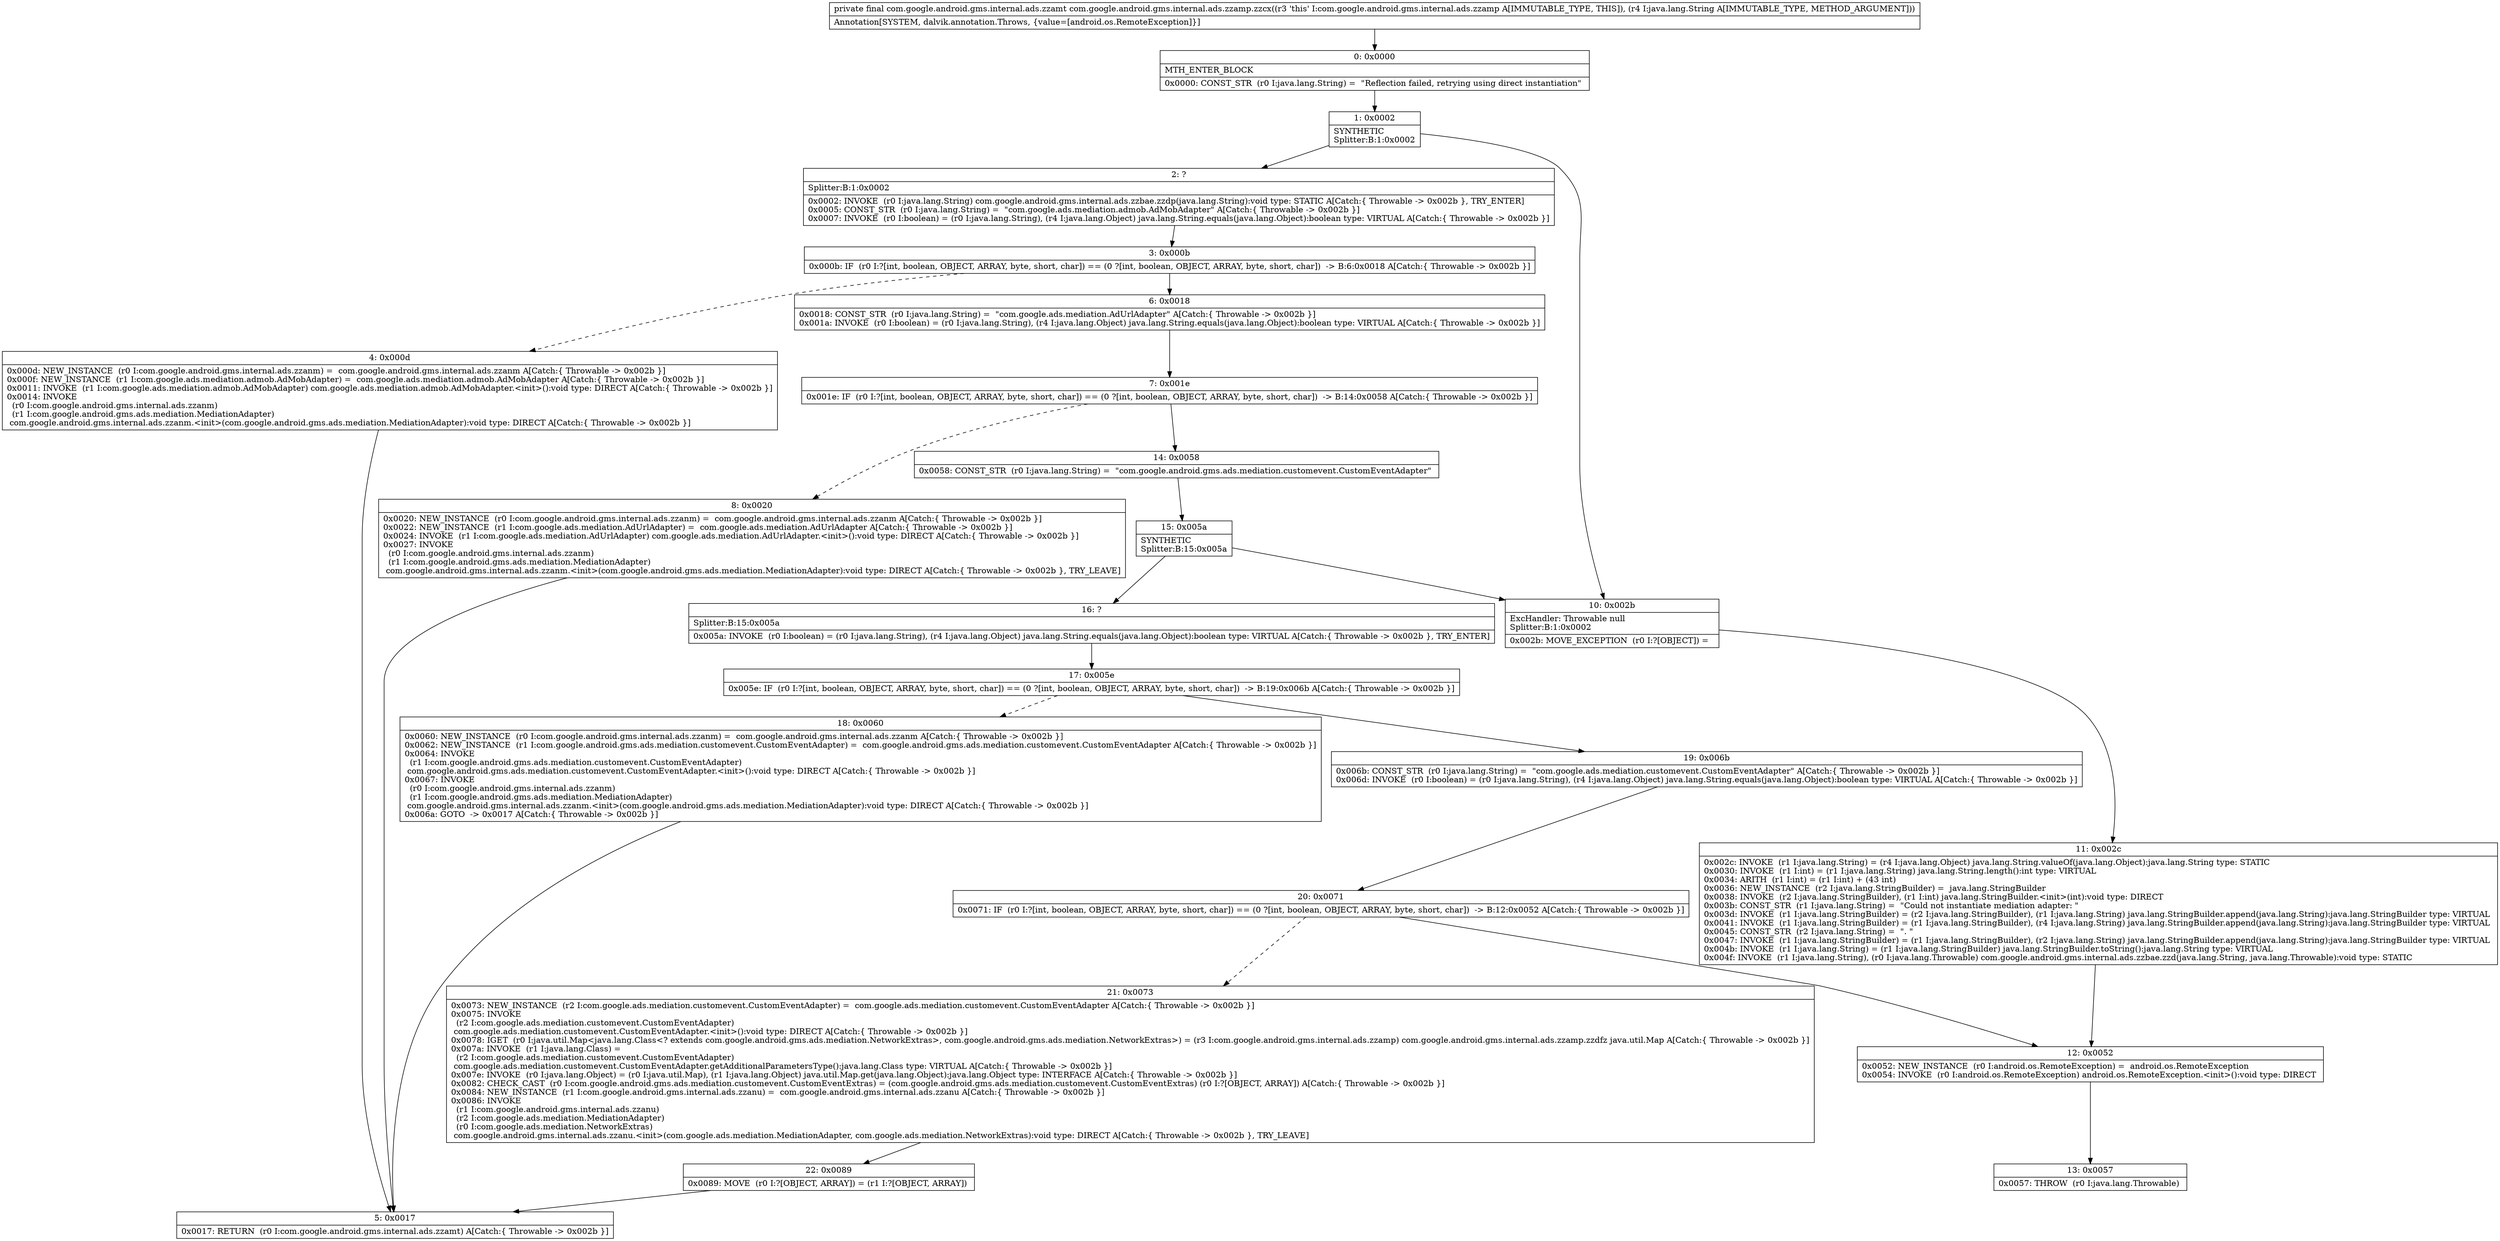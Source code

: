 digraph "CFG forcom.google.android.gms.internal.ads.zzamp.zzcx(Ljava\/lang\/String;)Lcom\/google\/android\/gms\/internal\/ads\/zzamt;" {
Node_0 [shape=record,label="{0\:\ 0x0000|MTH_ENTER_BLOCK\l|0x0000: CONST_STR  (r0 I:java.lang.String) =  \"Reflection failed, retrying using direct instantiation\" \l}"];
Node_1 [shape=record,label="{1\:\ 0x0002|SYNTHETIC\lSplitter:B:1:0x0002\l}"];
Node_2 [shape=record,label="{2\:\ ?|Splitter:B:1:0x0002\l|0x0002: INVOKE  (r0 I:java.lang.String) com.google.android.gms.internal.ads.zzbae.zzdp(java.lang.String):void type: STATIC A[Catch:\{ Throwable \-\> 0x002b \}, TRY_ENTER]\l0x0005: CONST_STR  (r0 I:java.lang.String) =  \"com.google.ads.mediation.admob.AdMobAdapter\" A[Catch:\{ Throwable \-\> 0x002b \}]\l0x0007: INVOKE  (r0 I:boolean) = (r0 I:java.lang.String), (r4 I:java.lang.Object) java.lang.String.equals(java.lang.Object):boolean type: VIRTUAL A[Catch:\{ Throwable \-\> 0x002b \}]\l}"];
Node_3 [shape=record,label="{3\:\ 0x000b|0x000b: IF  (r0 I:?[int, boolean, OBJECT, ARRAY, byte, short, char]) == (0 ?[int, boolean, OBJECT, ARRAY, byte, short, char])  \-\> B:6:0x0018 A[Catch:\{ Throwable \-\> 0x002b \}]\l}"];
Node_4 [shape=record,label="{4\:\ 0x000d|0x000d: NEW_INSTANCE  (r0 I:com.google.android.gms.internal.ads.zzanm) =  com.google.android.gms.internal.ads.zzanm A[Catch:\{ Throwable \-\> 0x002b \}]\l0x000f: NEW_INSTANCE  (r1 I:com.google.ads.mediation.admob.AdMobAdapter) =  com.google.ads.mediation.admob.AdMobAdapter A[Catch:\{ Throwable \-\> 0x002b \}]\l0x0011: INVOKE  (r1 I:com.google.ads.mediation.admob.AdMobAdapter) com.google.ads.mediation.admob.AdMobAdapter.\<init\>():void type: DIRECT A[Catch:\{ Throwable \-\> 0x002b \}]\l0x0014: INVOKE  \l  (r0 I:com.google.android.gms.internal.ads.zzanm)\l  (r1 I:com.google.android.gms.ads.mediation.MediationAdapter)\l com.google.android.gms.internal.ads.zzanm.\<init\>(com.google.android.gms.ads.mediation.MediationAdapter):void type: DIRECT A[Catch:\{ Throwable \-\> 0x002b \}]\l}"];
Node_5 [shape=record,label="{5\:\ 0x0017|0x0017: RETURN  (r0 I:com.google.android.gms.internal.ads.zzamt) A[Catch:\{ Throwable \-\> 0x002b \}]\l}"];
Node_6 [shape=record,label="{6\:\ 0x0018|0x0018: CONST_STR  (r0 I:java.lang.String) =  \"com.google.ads.mediation.AdUrlAdapter\" A[Catch:\{ Throwable \-\> 0x002b \}]\l0x001a: INVOKE  (r0 I:boolean) = (r0 I:java.lang.String), (r4 I:java.lang.Object) java.lang.String.equals(java.lang.Object):boolean type: VIRTUAL A[Catch:\{ Throwable \-\> 0x002b \}]\l}"];
Node_7 [shape=record,label="{7\:\ 0x001e|0x001e: IF  (r0 I:?[int, boolean, OBJECT, ARRAY, byte, short, char]) == (0 ?[int, boolean, OBJECT, ARRAY, byte, short, char])  \-\> B:14:0x0058 A[Catch:\{ Throwable \-\> 0x002b \}]\l}"];
Node_8 [shape=record,label="{8\:\ 0x0020|0x0020: NEW_INSTANCE  (r0 I:com.google.android.gms.internal.ads.zzanm) =  com.google.android.gms.internal.ads.zzanm A[Catch:\{ Throwable \-\> 0x002b \}]\l0x0022: NEW_INSTANCE  (r1 I:com.google.ads.mediation.AdUrlAdapter) =  com.google.ads.mediation.AdUrlAdapter A[Catch:\{ Throwable \-\> 0x002b \}]\l0x0024: INVOKE  (r1 I:com.google.ads.mediation.AdUrlAdapter) com.google.ads.mediation.AdUrlAdapter.\<init\>():void type: DIRECT A[Catch:\{ Throwable \-\> 0x002b \}]\l0x0027: INVOKE  \l  (r0 I:com.google.android.gms.internal.ads.zzanm)\l  (r1 I:com.google.android.gms.ads.mediation.MediationAdapter)\l com.google.android.gms.internal.ads.zzanm.\<init\>(com.google.android.gms.ads.mediation.MediationAdapter):void type: DIRECT A[Catch:\{ Throwable \-\> 0x002b \}, TRY_LEAVE]\l}"];
Node_10 [shape=record,label="{10\:\ 0x002b|ExcHandler: Throwable null\lSplitter:B:1:0x0002\l|0x002b: MOVE_EXCEPTION  (r0 I:?[OBJECT]) =  \l}"];
Node_11 [shape=record,label="{11\:\ 0x002c|0x002c: INVOKE  (r1 I:java.lang.String) = (r4 I:java.lang.Object) java.lang.String.valueOf(java.lang.Object):java.lang.String type: STATIC \l0x0030: INVOKE  (r1 I:int) = (r1 I:java.lang.String) java.lang.String.length():int type: VIRTUAL \l0x0034: ARITH  (r1 I:int) = (r1 I:int) + (43 int) \l0x0036: NEW_INSTANCE  (r2 I:java.lang.StringBuilder) =  java.lang.StringBuilder \l0x0038: INVOKE  (r2 I:java.lang.StringBuilder), (r1 I:int) java.lang.StringBuilder.\<init\>(int):void type: DIRECT \l0x003b: CONST_STR  (r1 I:java.lang.String) =  \"Could not instantiate mediation adapter: \" \l0x003d: INVOKE  (r1 I:java.lang.StringBuilder) = (r2 I:java.lang.StringBuilder), (r1 I:java.lang.String) java.lang.StringBuilder.append(java.lang.String):java.lang.StringBuilder type: VIRTUAL \l0x0041: INVOKE  (r1 I:java.lang.StringBuilder) = (r1 I:java.lang.StringBuilder), (r4 I:java.lang.String) java.lang.StringBuilder.append(java.lang.String):java.lang.StringBuilder type: VIRTUAL \l0x0045: CONST_STR  (r2 I:java.lang.String) =  \". \" \l0x0047: INVOKE  (r1 I:java.lang.StringBuilder) = (r1 I:java.lang.StringBuilder), (r2 I:java.lang.String) java.lang.StringBuilder.append(java.lang.String):java.lang.StringBuilder type: VIRTUAL \l0x004b: INVOKE  (r1 I:java.lang.String) = (r1 I:java.lang.StringBuilder) java.lang.StringBuilder.toString():java.lang.String type: VIRTUAL \l0x004f: INVOKE  (r1 I:java.lang.String), (r0 I:java.lang.Throwable) com.google.android.gms.internal.ads.zzbae.zzd(java.lang.String, java.lang.Throwable):void type: STATIC \l}"];
Node_12 [shape=record,label="{12\:\ 0x0052|0x0052: NEW_INSTANCE  (r0 I:android.os.RemoteException) =  android.os.RemoteException \l0x0054: INVOKE  (r0 I:android.os.RemoteException) android.os.RemoteException.\<init\>():void type: DIRECT \l}"];
Node_13 [shape=record,label="{13\:\ 0x0057|0x0057: THROW  (r0 I:java.lang.Throwable) \l}"];
Node_14 [shape=record,label="{14\:\ 0x0058|0x0058: CONST_STR  (r0 I:java.lang.String) =  \"com.google.android.gms.ads.mediation.customevent.CustomEventAdapter\" \l}"];
Node_15 [shape=record,label="{15\:\ 0x005a|SYNTHETIC\lSplitter:B:15:0x005a\l}"];
Node_16 [shape=record,label="{16\:\ ?|Splitter:B:15:0x005a\l|0x005a: INVOKE  (r0 I:boolean) = (r0 I:java.lang.String), (r4 I:java.lang.Object) java.lang.String.equals(java.lang.Object):boolean type: VIRTUAL A[Catch:\{ Throwable \-\> 0x002b \}, TRY_ENTER]\l}"];
Node_17 [shape=record,label="{17\:\ 0x005e|0x005e: IF  (r0 I:?[int, boolean, OBJECT, ARRAY, byte, short, char]) == (0 ?[int, boolean, OBJECT, ARRAY, byte, short, char])  \-\> B:19:0x006b A[Catch:\{ Throwable \-\> 0x002b \}]\l}"];
Node_18 [shape=record,label="{18\:\ 0x0060|0x0060: NEW_INSTANCE  (r0 I:com.google.android.gms.internal.ads.zzanm) =  com.google.android.gms.internal.ads.zzanm A[Catch:\{ Throwable \-\> 0x002b \}]\l0x0062: NEW_INSTANCE  (r1 I:com.google.android.gms.ads.mediation.customevent.CustomEventAdapter) =  com.google.android.gms.ads.mediation.customevent.CustomEventAdapter A[Catch:\{ Throwable \-\> 0x002b \}]\l0x0064: INVOKE  \l  (r1 I:com.google.android.gms.ads.mediation.customevent.CustomEventAdapter)\l com.google.android.gms.ads.mediation.customevent.CustomEventAdapter.\<init\>():void type: DIRECT A[Catch:\{ Throwable \-\> 0x002b \}]\l0x0067: INVOKE  \l  (r0 I:com.google.android.gms.internal.ads.zzanm)\l  (r1 I:com.google.android.gms.ads.mediation.MediationAdapter)\l com.google.android.gms.internal.ads.zzanm.\<init\>(com.google.android.gms.ads.mediation.MediationAdapter):void type: DIRECT A[Catch:\{ Throwable \-\> 0x002b \}]\l0x006a: GOTO  \-\> 0x0017 A[Catch:\{ Throwable \-\> 0x002b \}]\l}"];
Node_19 [shape=record,label="{19\:\ 0x006b|0x006b: CONST_STR  (r0 I:java.lang.String) =  \"com.google.ads.mediation.customevent.CustomEventAdapter\" A[Catch:\{ Throwable \-\> 0x002b \}]\l0x006d: INVOKE  (r0 I:boolean) = (r0 I:java.lang.String), (r4 I:java.lang.Object) java.lang.String.equals(java.lang.Object):boolean type: VIRTUAL A[Catch:\{ Throwable \-\> 0x002b \}]\l}"];
Node_20 [shape=record,label="{20\:\ 0x0071|0x0071: IF  (r0 I:?[int, boolean, OBJECT, ARRAY, byte, short, char]) == (0 ?[int, boolean, OBJECT, ARRAY, byte, short, char])  \-\> B:12:0x0052 A[Catch:\{ Throwable \-\> 0x002b \}]\l}"];
Node_21 [shape=record,label="{21\:\ 0x0073|0x0073: NEW_INSTANCE  (r2 I:com.google.ads.mediation.customevent.CustomEventAdapter) =  com.google.ads.mediation.customevent.CustomEventAdapter A[Catch:\{ Throwable \-\> 0x002b \}]\l0x0075: INVOKE  \l  (r2 I:com.google.ads.mediation.customevent.CustomEventAdapter)\l com.google.ads.mediation.customevent.CustomEventAdapter.\<init\>():void type: DIRECT A[Catch:\{ Throwable \-\> 0x002b \}]\l0x0078: IGET  (r0 I:java.util.Map\<java.lang.Class\<? extends com.google.android.gms.ads.mediation.NetworkExtras\>, com.google.android.gms.ads.mediation.NetworkExtras\>) = (r3 I:com.google.android.gms.internal.ads.zzamp) com.google.android.gms.internal.ads.zzamp.zzdfz java.util.Map A[Catch:\{ Throwable \-\> 0x002b \}]\l0x007a: INVOKE  (r1 I:java.lang.Class) = \l  (r2 I:com.google.ads.mediation.customevent.CustomEventAdapter)\l com.google.ads.mediation.customevent.CustomEventAdapter.getAdditionalParametersType():java.lang.Class type: VIRTUAL A[Catch:\{ Throwable \-\> 0x002b \}]\l0x007e: INVOKE  (r0 I:java.lang.Object) = (r0 I:java.util.Map), (r1 I:java.lang.Object) java.util.Map.get(java.lang.Object):java.lang.Object type: INTERFACE A[Catch:\{ Throwable \-\> 0x002b \}]\l0x0082: CHECK_CAST  (r0 I:com.google.android.gms.ads.mediation.customevent.CustomEventExtras) = (com.google.android.gms.ads.mediation.customevent.CustomEventExtras) (r0 I:?[OBJECT, ARRAY]) A[Catch:\{ Throwable \-\> 0x002b \}]\l0x0084: NEW_INSTANCE  (r1 I:com.google.android.gms.internal.ads.zzanu) =  com.google.android.gms.internal.ads.zzanu A[Catch:\{ Throwable \-\> 0x002b \}]\l0x0086: INVOKE  \l  (r1 I:com.google.android.gms.internal.ads.zzanu)\l  (r2 I:com.google.ads.mediation.MediationAdapter)\l  (r0 I:com.google.ads.mediation.NetworkExtras)\l com.google.android.gms.internal.ads.zzanu.\<init\>(com.google.ads.mediation.MediationAdapter, com.google.ads.mediation.NetworkExtras):void type: DIRECT A[Catch:\{ Throwable \-\> 0x002b \}, TRY_LEAVE]\l}"];
Node_22 [shape=record,label="{22\:\ 0x0089|0x0089: MOVE  (r0 I:?[OBJECT, ARRAY]) = (r1 I:?[OBJECT, ARRAY]) \l}"];
MethodNode[shape=record,label="{private final com.google.android.gms.internal.ads.zzamt com.google.android.gms.internal.ads.zzamp.zzcx((r3 'this' I:com.google.android.gms.internal.ads.zzamp A[IMMUTABLE_TYPE, THIS]), (r4 I:java.lang.String A[IMMUTABLE_TYPE, METHOD_ARGUMENT]))  | Annotation[SYSTEM, dalvik.annotation.Throws, \{value=[android.os.RemoteException]\}]\l}"];
MethodNode -> Node_0;
Node_0 -> Node_1;
Node_1 -> Node_2;
Node_1 -> Node_10;
Node_2 -> Node_3;
Node_3 -> Node_4[style=dashed];
Node_3 -> Node_6;
Node_4 -> Node_5;
Node_6 -> Node_7;
Node_7 -> Node_8[style=dashed];
Node_7 -> Node_14;
Node_8 -> Node_5;
Node_10 -> Node_11;
Node_11 -> Node_12;
Node_12 -> Node_13;
Node_14 -> Node_15;
Node_15 -> Node_16;
Node_15 -> Node_10;
Node_16 -> Node_17;
Node_17 -> Node_18[style=dashed];
Node_17 -> Node_19;
Node_18 -> Node_5;
Node_19 -> Node_20;
Node_20 -> Node_12;
Node_20 -> Node_21[style=dashed];
Node_21 -> Node_22;
Node_22 -> Node_5;
}

